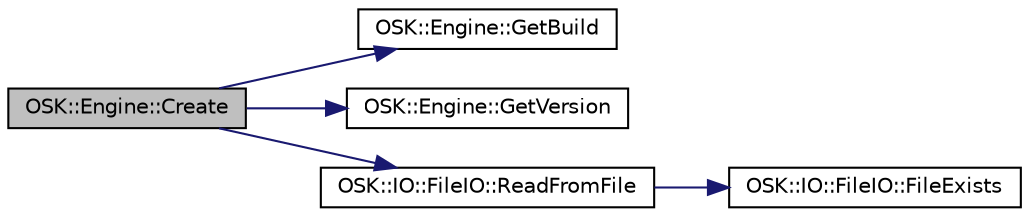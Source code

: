 digraph "OSK::Engine::Create"
{
 // LATEX_PDF_SIZE
  edge [fontname="Helvetica",fontsize="10",labelfontname="Helvetica",labelfontsize="10"];
  node [fontname="Helvetica",fontsize="10",shape=record];
  rankdir="LR";
  Node1 [label="OSK::Engine::Create",height=0.2,width=0.4,color="black", fillcolor="grey75", style="filled", fontcolor="black",tooltip=" "];
  Node1 -> Node2 [color="midnightblue",fontsize="10",style="solid"];
  Node2 [label="OSK::Engine::GetBuild",height=0.2,width=0.4,color="black", fillcolor="white", style="filled",URL="$class_o_s_k_1_1_engine.html#a6b9ee02d043a6bd62d96c28fe3987f3d",tooltip=" "];
  Node1 -> Node3 [color="midnightblue",fontsize="10",style="solid"];
  Node3 [label="OSK::Engine::GetVersion",height=0.2,width=0.4,color="black", fillcolor="white", style="filled",URL="$class_o_s_k_1_1_engine.html#ae7fa09bffe338e2361df47c4f2f704b0",tooltip=" "];
  Node1 -> Node4 [color="midnightblue",fontsize="10",style="solid"];
  Node4 [label="OSK::IO::FileIO::ReadFromFile",height=0.2,width=0.4,color="black", fillcolor="white", style="filled",URL="$class_o_s_k_1_1_i_o_1_1_file_i_o.html#aad968707ec7b00bce0540c804f476dc9",tooltip="Lee un archivo de texto."];
  Node4 -> Node5 [color="midnightblue",fontsize="10",style="solid"];
  Node5 [label="OSK::IO::FileIO::FileExists",height=0.2,width=0.4,color="black", fillcolor="white", style="filled",URL="$class_o_s_k_1_1_i_o_1_1_file_i_o.html#ac7fe213b79ce97b178a7e27f7216a2f4",tooltip="Comprueba si un archivo existe."];
}
